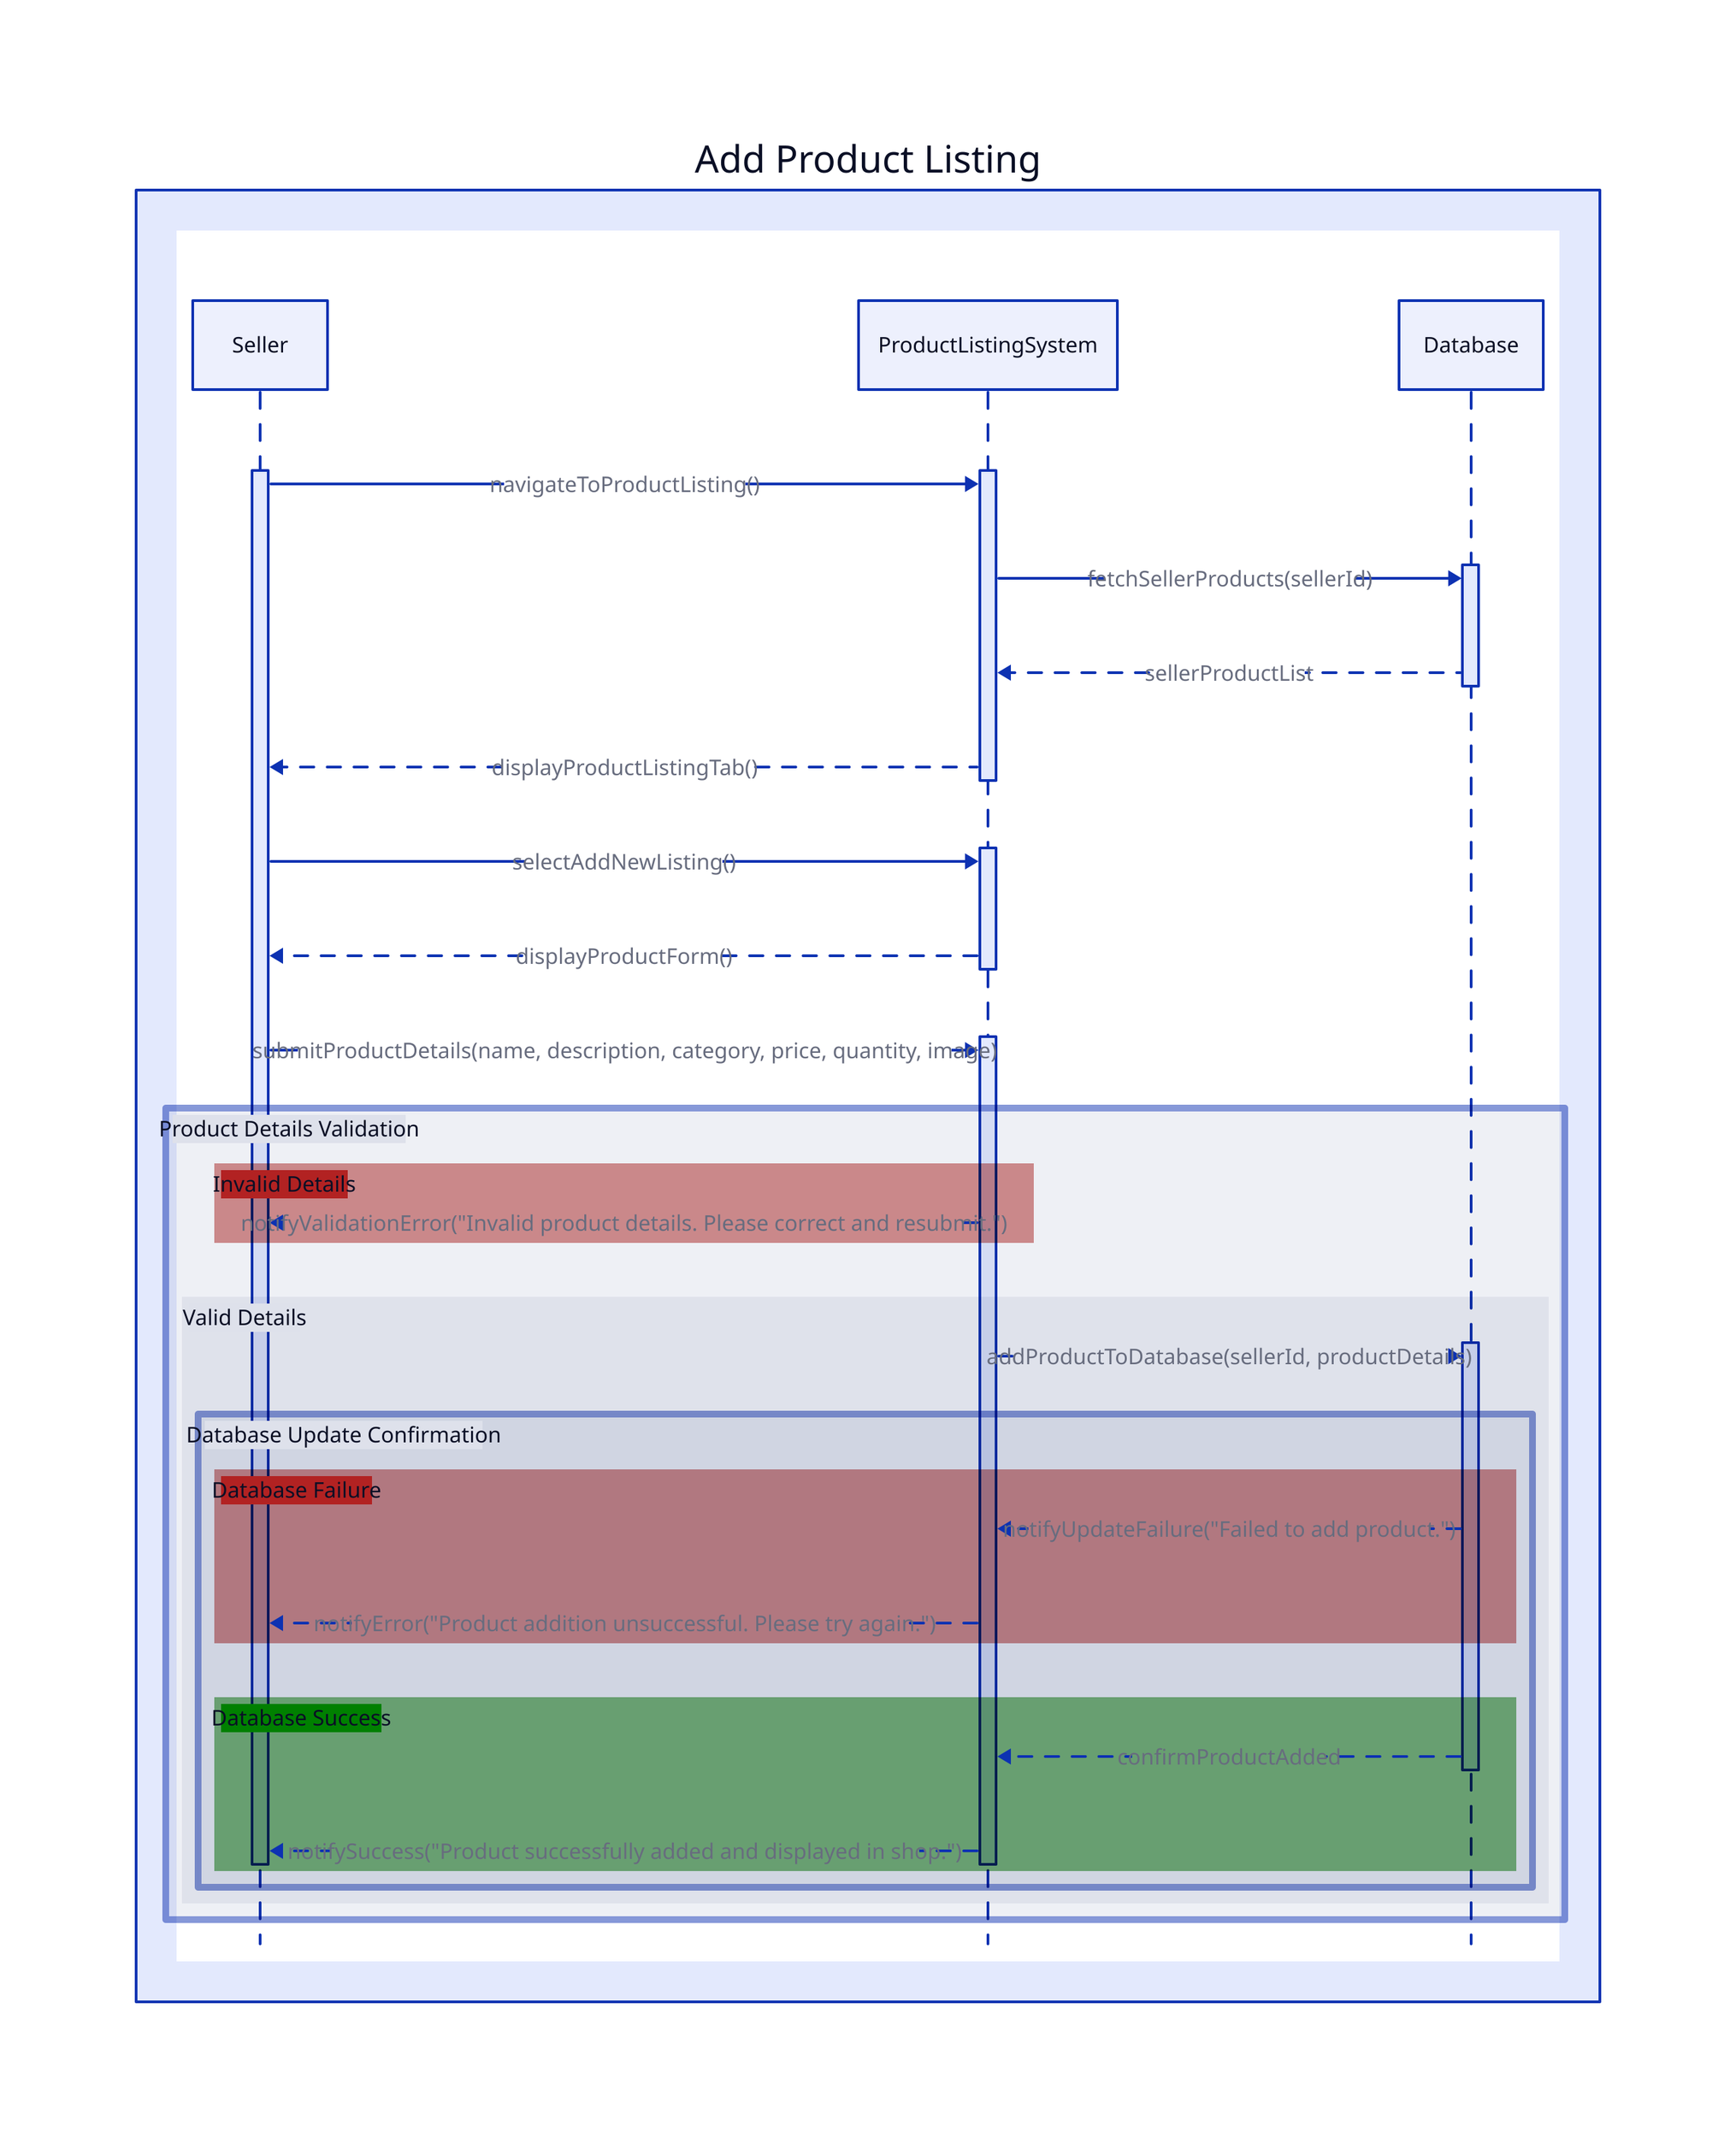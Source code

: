 Add Product Listing: {
    label: "Add Product Listing"
  
    "": {
      shape: sequence_diagram
  
      Seller.t1: actor
      ProductListingSystem.t1: actor
      Database.t1: actor
  
      Seller.t1 -> ProductListingSystem.t1: navigateToProductListing()
      ProductListingSystem.t1 -> Database.t1: fetchSellerProducts(sellerId)
      ProductListingSystem.t1 <- Database.t1: sellerProductList {
        style.stroke-dash: 5
      }
      Seller.t1 <- ProductListingSystem.t1: displayProductListingTab() {
        style.stroke-dash: 5
      }
  
      Seller.t1 -> ProductListingSystem.t2: selectAddNewListing()
      ProductListingSystem.t2 -> Seller.t1: displayProductForm() {
        style.stroke-dash: 5
      }
  
      Seller.t1 -> ProductListingSystem.t3: submitProductDetails(name, description, category, price, quantity, image)
  
      alt label: "Product Details Validation" {
        style.stroke-width: 5
  
        if label: "Invalid Details" {
          style.fill: firebrick
          ProductListingSystem.t3 -> Seller.t1: notifyValidationError("Invalid product details. Please correct and resubmit.") {
            style.stroke-dash: 5
          }
        }
        else label: "Valid Details" {
          ProductListingSystem.t3 -> Database.t2: addProductToDatabase(sellerId, productDetails) {
            style.stroke-dash: 5
          }
  
          alt1 label: "Database Update Confirmation" {
            style.stroke-width: 5
  
            if label: "Database Failure" {
              style.fill: firebrick
              Database.t2 -> ProductListingSystem.t3: notifyUpdateFailure("Failed to add product.") {
                style.stroke-dash: 5
              }
              ProductListingSystem.t3 -> Seller.t1: notifyError("Product addition unsuccessful. Please try again.") {
                style.stroke-dash: 5
              }
            }
            else label: "Database Success" {
              style.fill: green
              Database.t2 -> ProductListingSystem.t3: confirmProductAdded {
                style.stroke-dash: 5
              }
              ProductListingSystem.t3 -> Seller.t1: notifySuccess("Product successfully added and displayed in shop.") {
                style.stroke-dash: 5
              }
            }
          }
        }
      }
    }
  }
  